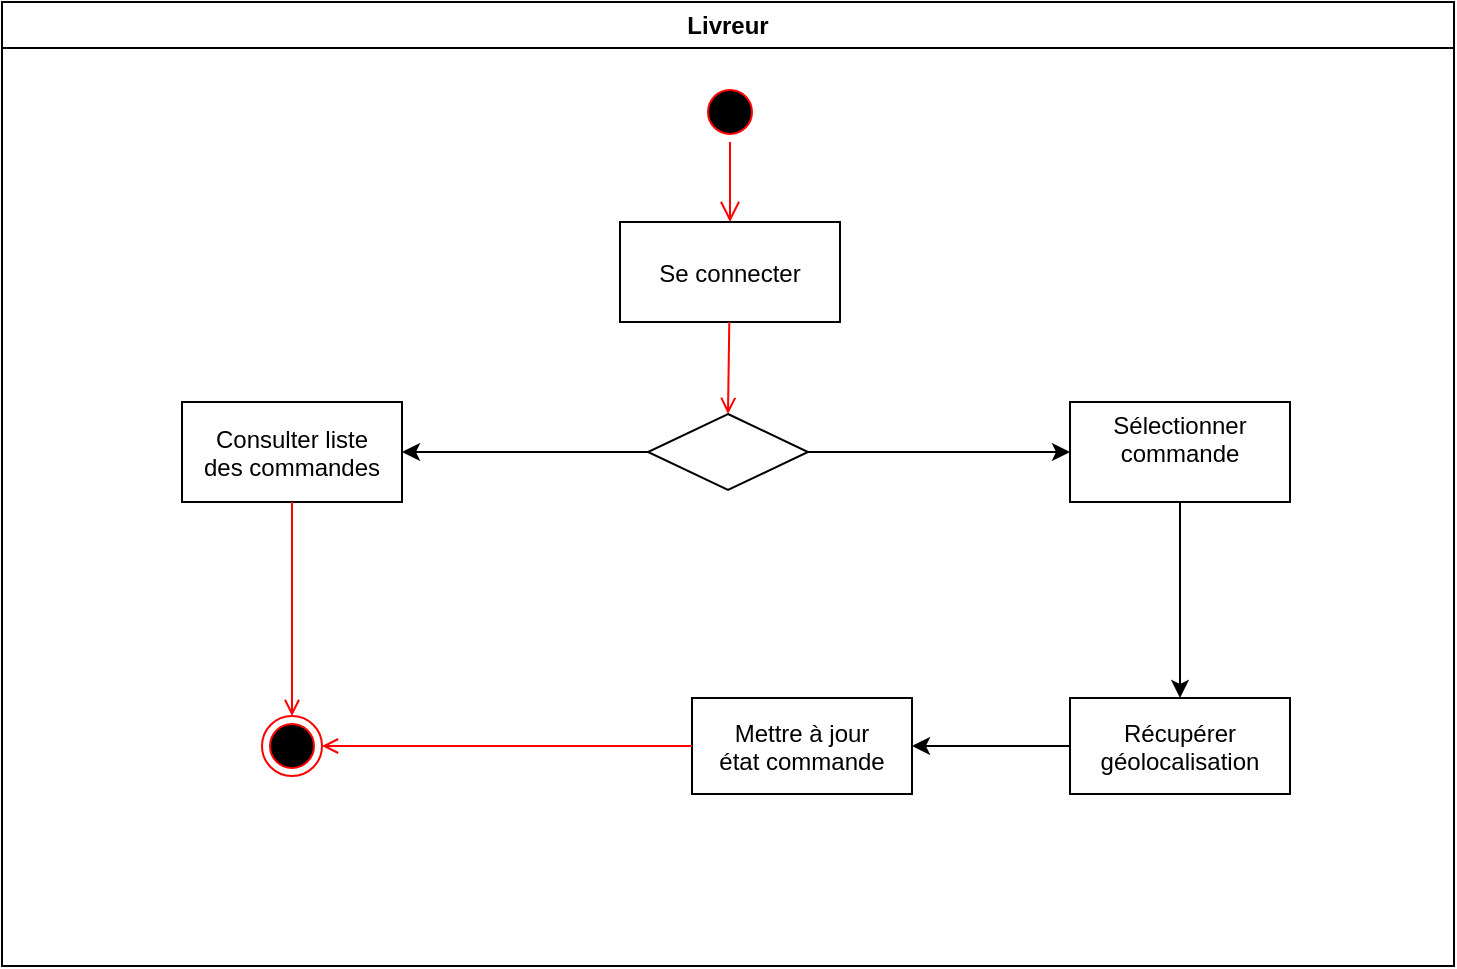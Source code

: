 <mxfile version="10.8.9" type="github"><diagram name="Page-1" id="e7e014a7-5840-1c2e-5031-d8a46d1fe8dd"><mxGraphModel dx="1010" dy="577" grid="1" gridSize="10" guides="1" tooltips="1" connect="1" arrows="1" fold="1" page="1" pageScale="1" pageWidth="1169" pageHeight="826" background="#ffffff" math="0" shadow="0"><root><mxCell id="0"/><mxCell id="1" parent="0"/><mxCell id="2" value="Livreur" style="swimlane;whiteSpace=wrap;startSize=23;" parent="1" vertex="1"><mxGeometry x="166" y="128" width="726" height="482" as="geometry"/></mxCell><mxCell id="5" value="" style="ellipse;shape=startState;fillColor=#000000;strokeColor=#ff0000;" parent="2" vertex="1"><mxGeometry x="349" y="40" width="30" height="30" as="geometry"/></mxCell><mxCell id="6" value="" style="edgeStyle=elbowEdgeStyle;elbow=horizontal;verticalAlign=bottom;endArrow=open;endSize=8;strokeColor=#FF0000;endFill=1;rounded=0" parent="2" source="5" target="7" edge="1"><mxGeometry x="349" y="40" as="geometry"><mxPoint x="364" y="110" as="targetPoint"/></mxGeometry></mxCell><mxCell id="7" value="Se connecter" style="" parent="2" vertex="1"><mxGeometry x="309" y="110" width="110" height="50" as="geometry"/></mxCell><mxCell id="9" value="" style="endArrow=open;strokeColor=#FF0000;endFill=1;rounded=0;entryX=0.5;entryY=0;entryDx=0;entryDy=0;" parent="2" source="7" target="1rJp60Iw9jFnQX7dc7jx-41" edge="1"><mxGeometry relative="1" as="geometry"><mxPoint x="115" y="220" as="targetPoint"/></mxGeometry></mxCell><mxCell id="10" value="Consulter liste&#xA;des commandes" style="" parent="2" vertex="1"><mxGeometry x="90" y="200" width="110" height="50" as="geometry"/></mxCell><mxCell id="1rJp60Iw9jFnQX7dc7jx-41" value="" style="rhombus;whiteSpace=wrap;html=1;" parent="2" vertex="1"><mxGeometry x="323" y="206" width="80" height="38" as="geometry"/></mxCell><mxCell id="fJDvYmDtH6FW64S7XP2r-16" value="" style="edgeStyle=orthogonalEdgeStyle;rounded=0;orthogonalLoop=1;jettySize=auto;html=1;" parent="2" source="1rJp60Iw9jFnQX7dc7jx-44" target="fJDvYmDtH6FW64S7XP2r-15" edge="1"><mxGeometry relative="1" as="geometry"/></mxCell><mxCell id="1rJp60Iw9jFnQX7dc7jx-44" value="Récupérer&#xA;géolocalisation" style="" parent="2" vertex="1"><mxGeometry x="534" y="348" width="110" height="48" as="geometry"/></mxCell><mxCell id="fJDvYmDtH6FW64S7XP2r-15" value="Mettre à jour&#xA;état commande" style="" parent="2" vertex="1"><mxGeometry x="345" y="348" width="110" height="48" as="geometry"/></mxCell><mxCell id="1rJp60Iw9jFnQX7dc7jx-51" value="" style="ellipse;html=1;shape=endState;fillColor=#000000;strokeColor=#ff0000;" parent="2" vertex="1"><mxGeometry x="130" y="357" width="30" height="30" as="geometry"/></mxCell><mxCell id="1rJp60Iw9jFnQX7dc7jx-55" value="" style="endArrow=classic;html=1;exitX=0;exitY=0.5;exitDx=0;exitDy=0;entryX=1;entryY=0.5;entryDx=0;entryDy=0;" parent="2" source="1rJp60Iw9jFnQX7dc7jx-41" target="10" edge="1"><mxGeometry width="50" height="50" relative="1" as="geometry"><mxPoint x="329" y="322" as="sourcePoint"/><mxPoint x="379" y="272" as="targetPoint"/></mxGeometry></mxCell><mxCell id="1rJp60Iw9jFnQX7dc7jx-63" value="" style="endArrow=open;strokeColor=#FF0000;endFill=1;rounded=0;exitX=0.5;exitY=1;exitDx=0;exitDy=0;" parent="2" source="10" target="1rJp60Iw9jFnQX7dc7jx-51" edge="1"><mxGeometry relative="1" as="geometry"><mxPoint x="555" y="268" as="sourcePoint"/><mxPoint x="402.5" y="342" as="targetPoint"/></mxGeometry></mxCell><mxCell id="fJDvYmDtH6FW64S7XP2r-19" value="" style="endArrow=open;strokeColor=#FF0000;endFill=1;rounded=0;exitX=0;exitY=0.5;exitDx=0;exitDy=0;entryX=1;entryY=0.5;entryDx=0;entryDy=0;" parent="2" source="fJDvYmDtH6FW64S7XP2r-15" target="1rJp60Iw9jFnQX7dc7jx-51" edge="1"><mxGeometry relative="1" as="geometry"><mxPoint x="183" y="260" as="sourcePoint"/><mxPoint x="193.691" y="382.057" as="targetPoint"/></mxGeometry></mxCell><mxCell id="fJDvYmDtH6FW64S7XP2r-14" value="Sélectionner&#xA;commande&#xA;" style="" parent="1" vertex="1"><mxGeometry x="700" y="328" width="110" height="50" as="geometry"/></mxCell><mxCell id="1rJp60Iw9jFnQX7dc7jx-56" value="" style="endArrow=classic;html=1;entryX=0;entryY=0.5;entryDx=0;entryDy=0;exitX=1;exitY=0.5;exitDx=0;exitDy=0;" parent="1" source="1rJp60Iw9jFnQX7dc7jx-41" target="fJDvYmDtH6FW64S7XP2r-14" edge="1"><mxGeometry width="50" height="50" relative="1" as="geometry"><mxPoint x="570" y="369" as="sourcePoint"/><mxPoint x="375" y="363" as="targetPoint"/></mxGeometry></mxCell><mxCell id="fJDvYmDtH6FW64S7XP2r-18" value="" style="endArrow=classic;html=1;exitX=0.5;exitY=1;exitDx=0;exitDy=0;entryX=0.5;entryY=0;entryDx=0;entryDy=0;" parent="1" source="fJDvYmDtH6FW64S7XP2r-14" target="1rJp60Iw9jFnQX7dc7jx-44" edge="1"><mxGeometry width="50" height="50" relative="1" as="geometry"><mxPoint x="660" y="438" as="sourcePoint"/><mxPoint x="710" y="388" as="targetPoint"/></mxGeometry></mxCell></root></mxGraphModel></diagram></mxfile>